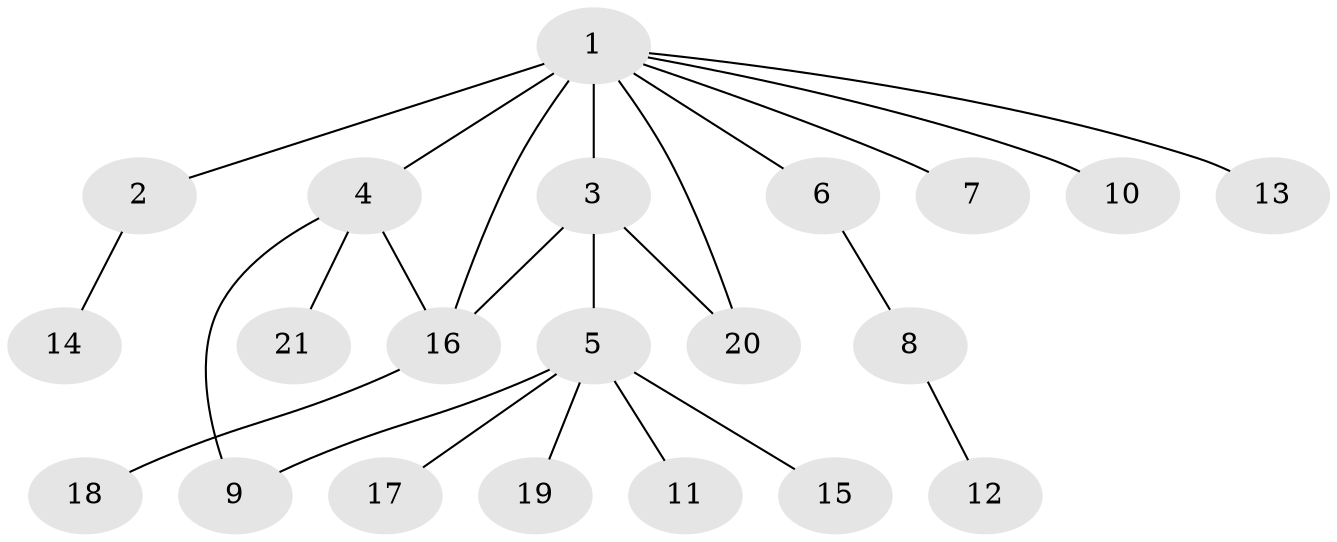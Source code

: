 // original degree distribution, {12: 0.014705882352941176, 3: 0.16176470588235295, 6: 0.014705882352941176, 4: 0.07352941176470588, 2: 0.36764705882352944, 1: 0.36764705882352944}
// Generated by graph-tools (version 1.1) at 2025/48/03/04/25 22:48:50]
// undirected, 21 vertices, 24 edges
graph export_dot {
  node [color=gray90,style=filled];
  1;
  2;
  3;
  4;
  5;
  6;
  7;
  8;
  9;
  10;
  11;
  12;
  13;
  14;
  15;
  16;
  17;
  18;
  19;
  20;
  21;
  1 -- 2 [weight=1.0];
  1 -- 3 [weight=1.0];
  1 -- 4 [weight=3.0];
  1 -- 6 [weight=1.0];
  1 -- 7 [weight=1.0];
  1 -- 10 [weight=1.0];
  1 -- 13 [weight=1.0];
  1 -- 16 [weight=1.0];
  1 -- 20 [weight=1.0];
  2 -- 14 [weight=1.0];
  3 -- 5 [weight=2.0];
  3 -- 16 [weight=1.0];
  3 -- 20 [weight=1.0];
  4 -- 9 [weight=1.0];
  4 -- 16 [weight=1.0];
  4 -- 21 [weight=1.0];
  5 -- 9 [weight=1.0];
  5 -- 11 [weight=1.0];
  5 -- 15 [weight=1.0];
  5 -- 17 [weight=1.0];
  5 -- 19 [weight=1.0];
  6 -- 8 [weight=1.0];
  8 -- 12 [weight=1.0];
  16 -- 18 [weight=1.0];
}
